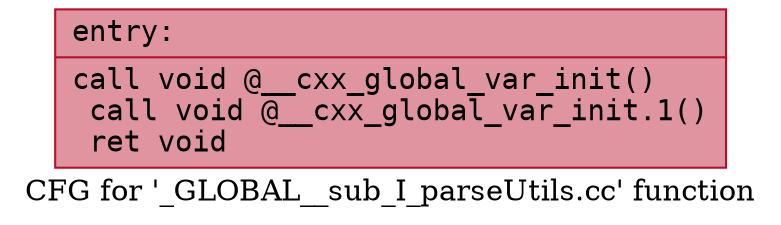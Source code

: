 digraph "CFG for '_GLOBAL__sub_I_parseUtils.cc' function" {
	label="CFG for '_GLOBAL__sub_I_parseUtils.cc' function";

	Node0x55957e5cbea0 [shape=record,color="#b70d28ff", style=filled, fillcolor="#b70d2870" fontname="Courier",label="{entry:\l|  call void @__cxx_global_var_init()\l  call void @__cxx_global_var_init.1()\l  ret void\l}"];
}
